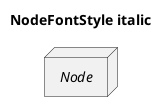 @startuml
'!include ../../../plantuml-styles/plantuml-ae-skinparam-ex.iuml

skinparam NodeFontStyle italic

title NodeFontStyle italic

node Node 
@enduml